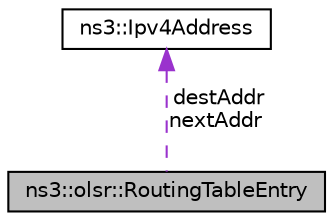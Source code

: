 digraph "ns3::olsr::RoutingTableEntry"
{
 // LATEX_PDF_SIZE
  edge [fontname="Helvetica",fontsize="10",labelfontname="Helvetica",labelfontsize="10"];
  node [fontname="Helvetica",fontsize="10",shape=record];
  Node1 [label="ns3::olsr::RoutingTableEntry",height=0.2,width=0.4,color="black", fillcolor="grey75", style="filled", fontcolor="black",tooltip="An OLSR's routing table entry."];
  Node2 -> Node1 [dir="back",color="darkorchid3",fontsize="10",style="dashed",label=" destAddr\nnextAddr" ,fontname="Helvetica"];
  Node2 [label="ns3::Ipv4Address",height=0.2,width=0.4,color="black", fillcolor="white", style="filled",URL="$classns3_1_1_ipv4_address.html",tooltip="Ipv4 addresses are stored in host order in this class."];
}

